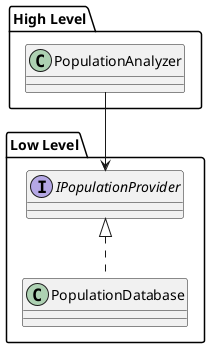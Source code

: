 @startuml
'https://plantuml.com/class-diagram

package "High Level" {
    class PopulationAnalyzer
}

package "Low Level" {
    interface IPopulationProvider
    class PopulationDatabase implements IPopulationProvider
}

PopulationAnalyzer --> IPopulationProvider

@enduml